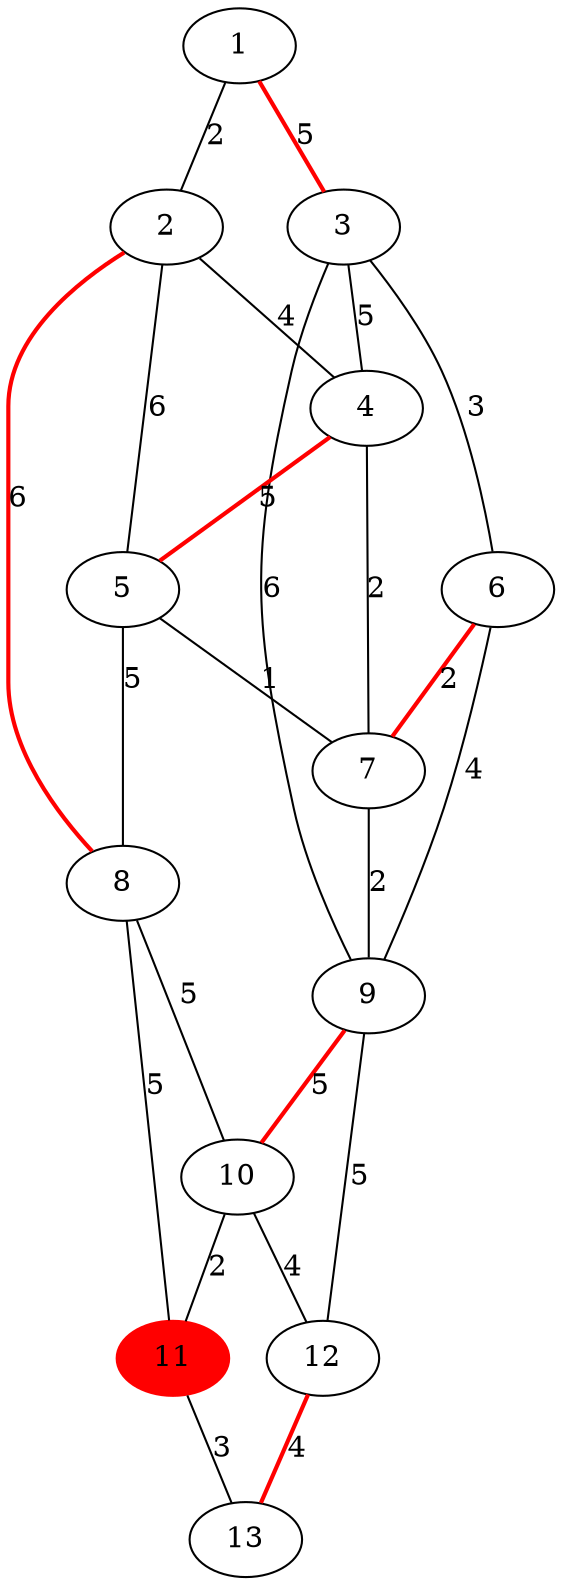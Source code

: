graph {
1; 2; 3; 4; 5; 6; 7; 8; 9; 10; 11[style="filled",color="red"]; 12; 13; 
   1 --   2 [len="2",label="2"];
   1 --   3 [len="5",label="5", style="bold", color="red"];
   2 --   4 [len="4",label="4"];
   2 --   5 [len="6",label="6"];
   2 --   8 [len="6",label="6", style="bold", color="red"];
   3 --   4 [len="5",label="5"];
   3 --   6 [len="3",label="3"];
   3 --   9 [len="6",label="6"];
   4 --   5 [len="5",label="5", style="bold", color="red"];
   4 --   7 [len="2",label="2"];
   5 --   7 [len="1",label="1"];
   5 --   8 [len="5",label="5"];
   6 --   9 [len="4",label="4"];
   6 --   7 [len="2",label="2", style="bold", color="red"];
   7 --   9 [len="2",label="2"];
   8 --  10 [len="5",label="5"];
   8 --  11 [len="5",label="5"];
   9 --  12 [len="5",label="5"];
   9 --  10 [len="5",label="5", style="bold", color="red"];
  10 --  12 [len="4",label="4"];
  10 --  11 [len="2",label="2"];
  11 --  13 [len="3",label="3"];
  12 --  13 [len="4",label="4", style="bold", color="red"];
}

